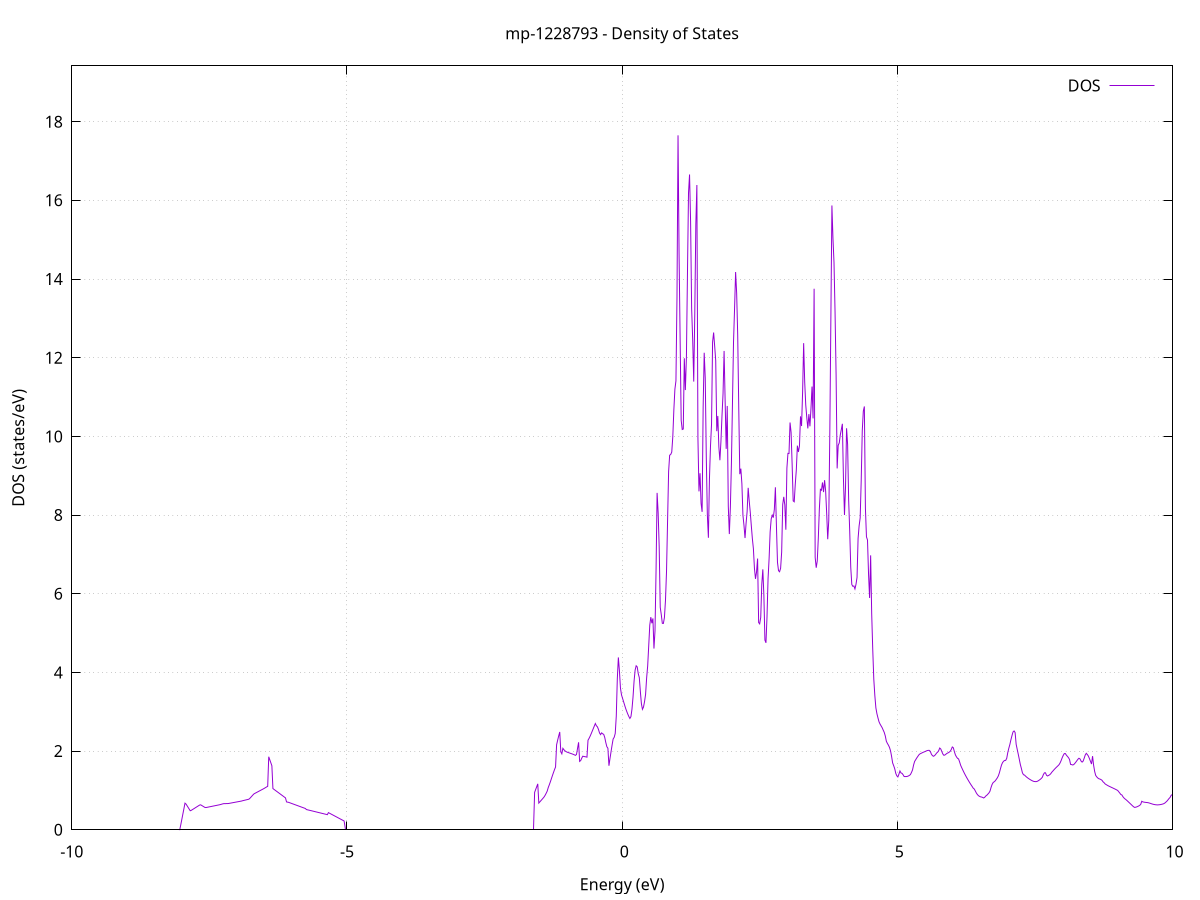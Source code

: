 set title 'mp-1228793 - Density of States'
set xlabel 'Energy (eV)'
set ylabel 'DOS (states/eV)'
set grid
set xrange [-10:10]
set yrange [0:19.419]
set xzeroaxis lt -1
set terminal png size 800,600
set output 'mp-1228793_dos_gnuplot.png'
plot '-' using 1:2 with lines title 'DOS'
-9.769100 0.000000
-9.750100 0.000000
-9.731000 0.000000
-9.712000 0.000000
-9.693000 0.000000
-9.674000 0.000000
-9.654900 0.000000
-9.635900 0.000000
-9.616900 0.000000
-9.597900 0.000000
-9.578900 0.000000
-9.559800 0.000000
-9.540800 0.000000
-9.521800 0.000000
-9.502800 0.000000
-9.483800 0.000000
-9.464700 0.000000
-9.445700 0.000000
-9.426700 0.000000
-9.407700 0.000000
-9.388700 0.000000
-9.369600 0.000000
-9.350600 0.000000
-9.331600 0.000000
-9.312600 0.000000
-9.293600 0.000000
-9.274500 0.000000
-9.255500 0.000000
-9.236500 0.000000
-9.217500 0.000000
-9.198500 0.000000
-9.179400 0.000000
-9.160400 0.000000
-9.141400 0.000000
-9.122400 0.000000
-9.103400 0.000000
-9.084300 0.000000
-9.065300 0.000000
-9.046300 0.000000
-9.027300 0.000000
-9.008300 0.000000
-8.989200 0.000000
-8.970200 0.000000
-8.951200 0.000000
-8.932200 0.000000
-8.913200 0.000000
-8.894100 0.000000
-8.875100 0.000000
-8.856100 0.000000
-8.837100 0.000000
-8.818000 0.000000
-8.799000 0.000000
-8.780000 0.000000
-8.761000 0.000000
-8.742000 0.000000
-8.722900 0.000000
-8.703900 0.000000
-8.684900 0.000000
-8.665900 0.000000
-8.646900 0.000000
-8.627800 0.000000
-8.608800 0.000000
-8.589800 0.000000
-8.570800 0.000000
-8.551800 0.000000
-8.532700 0.000000
-8.513700 0.000000
-8.494700 0.000000
-8.475700 0.000000
-8.456700 0.000000
-8.437600 0.000000
-8.418600 0.000000
-8.399600 0.000000
-8.380600 0.000000
-8.361600 0.000000
-8.342500 0.000000
-8.323500 0.000000
-8.304500 0.000000
-8.285500 0.000000
-8.266500 0.000000
-8.247400 0.000000
-8.228400 0.000000
-8.209400 0.000000
-8.190400 0.000000
-8.171400 0.000000
-8.152300 0.000000
-8.133300 0.000000
-8.114300 0.000000
-8.095300 0.000000
-8.076300 0.000000
-8.057200 0.000000
-8.038200 0.003100
-8.019200 0.130900
-8.000200 0.267300
-7.981200 0.403700
-7.962100 0.540100
-7.943100 0.676600
-7.924100 0.653500
-7.905100 0.611000
-7.886000 0.568500
-7.867000 0.526000
-7.848000 0.483500
-7.829000 0.494000
-7.810000 0.510900
-7.790900 0.527700
-7.771900 0.544600
-7.752900 0.561400
-7.733900 0.578300
-7.714900 0.595200
-7.695800 0.612000
-7.676800 0.628900
-7.657800 0.634200
-7.638800 0.617800
-7.619800 0.601400
-7.600700 0.585000
-7.581700 0.568600
-7.562700 0.564900
-7.543700 0.570300
-7.524700 0.575800
-7.505600 0.581200
-7.486600 0.586600
-7.467600 0.592100
-7.448600 0.597500
-7.429600 0.603000
-7.410500 0.608400
-7.391500 0.613900
-7.372500 0.619300
-7.353500 0.624700
-7.334500 0.630200
-7.315400 0.635600
-7.296400 0.642000
-7.277400 0.650200
-7.258400 0.658300
-7.239400 0.663700
-7.220300 0.664500
-7.201300 0.665200
-7.182300 0.665900
-7.163300 0.666700
-7.144300 0.670200
-7.125200 0.675200
-7.106200 0.680200
-7.087200 0.685200
-7.068200 0.690200
-7.049100 0.695200
-7.030100 0.700200
-7.011100 0.705200
-6.992100 0.710200
-6.973100 0.715200
-6.954000 0.720200
-6.935000 0.725200
-6.916000 0.730200
-6.897000 0.738200
-6.878000 0.744800
-6.858900 0.751200
-6.839900 0.757700
-6.820900 0.764100
-6.801900 0.770500
-6.782900 0.776900
-6.763800 0.800000
-6.744800 0.829400
-6.725800 0.858900
-6.706800 0.888300
-6.687800 0.914500
-6.668700 0.928600
-6.649700 0.942800
-6.630700 0.957000
-6.611700 0.971100
-6.592700 0.985300
-6.573600 0.999500
-6.554600 1.013600
-6.535600 1.027800
-6.516600 1.042000
-6.497600 1.057300
-6.478500 1.073500
-6.459500 1.089700
-6.440500 1.105200
-6.421500 1.856800
-6.402500 1.780200
-6.383400 1.703700
-6.364400 1.627100
-6.345400 1.047300
-6.326400 1.027600
-6.307400 1.007900
-6.288300 0.988100
-6.269300 0.968400
-6.250300 0.948700
-6.231300 0.929000
-6.212300 0.909200
-6.193200 0.889500
-6.174200 0.869800
-6.155200 0.850100
-6.136200 0.830300
-6.117100 0.810600
-6.098100 0.708200
-6.079100 0.702200
-6.060100 0.697200
-6.041100 0.687400
-6.022000 0.677700
-6.003000 0.667900
-5.984000 0.658100
-5.965000 0.648400
-5.946000 0.638600
-5.926900 0.628800
-5.907900 0.619000
-5.888900 0.609300
-5.869900 0.599500
-5.850900 0.589700
-5.831800 0.579900
-5.812800 0.570200
-5.793800 0.560400
-5.774800 0.550600
-5.755800 0.540900
-5.736700 0.513800
-5.717700 0.507600
-5.698700 0.501300
-5.679700 0.495000
-5.660700 0.488700
-5.641600 0.482300
-5.622600 0.475700
-5.603600 0.469200
-5.584600 0.462600
-5.565600 0.456100
-5.546500 0.449600
-5.527500 0.443000
-5.508500 0.436500
-5.489500 0.429900
-5.470500 0.423400
-5.451400 0.416800
-5.432400 0.410300
-5.413400 0.403700
-5.394400 0.397200
-5.375400 0.390700
-5.356300 0.384100
-5.337300 0.436200
-5.318300 0.422000
-5.299300 0.407800
-5.280200 0.393600
-5.261200 0.379500
-5.242200 0.365300
-5.223200 0.351100
-5.204200 0.336900
-5.185100 0.322700
-5.166100 0.308500
-5.147100 0.294300
-5.128100 0.280100
-5.109100 0.265900
-5.090000 0.251700
-5.071000 0.237500
-5.052000 0.223300
-5.033000 0.000000
-5.014000 0.000000
-4.994900 0.000000
-4.975900 0.000000
-4.956900 0.000000
-4.937900 0.000000
-4.918900 0.000000
-4.899800 0.000000
-4.880800 0.000000
-4.861800 0.000000
-4.842800 0.000000
-4.823800 0.000000
-4.804700 0.000000
-4.785700 0.000000
-4.766700 0.000000
-4.747700 0.000000
-4.728700 0.000000
-4.709600 0.000000
-4.690600 0.000000
-4.671600 0.000000
-4.652600 0.000000
-4.633600 0.000000
-4.614500 0.000000
-4.595500 0.000000
-4.576500 0.000000
-4.557500 0.000000
-4.538500 0.000000
-4.519400 0.000000
-4.500400 0.000000
-4.481400 0.000000
-4.462400 0.000000
-4.443400 0.000000
-4.424300 0.000000
-4.405300 0.000000
-4.386300 0.000000
-4.367300 0.000000
-4.348200 0.000000
-4.329200 0.000000
-4.310200 0.000000
-4.291200 0.000000
-4.272200 0.000000
-4.253100 0.000000
-4.234100 0.000000
-4.215100 0.000000
-4.196100 0.000000
-4.177100 0.000000
-4.158000 0.000000
-4.139000 0.000000
-4.120000 0.000000
-4.101000 0.000000
-4.082000 0.000000
-4.062900 0.000000
-4.043900 0.000000
-4.024900 0.000000
-4.005900 0.000000
-3.986900 0.000000
-3.967800 0.000000
-3.948800 0.000000
-3.929800 0.000000
-3.910800 0.000000
-3.891800 0.000000
-3.872700 0.000000
-3.853700 0.000000
-3.834700 0.000000
-3.815700 0.000000
-3.796700 0.000000
-3.777600 0.000000
-3.758600 0.000000
-3.739600 0.000000
-3.720600 0.000000
-3.701600 0.000000
-3.682500 0.000000
-3.663500 0.000000
-3.644500 0.000000
-3.625500 0.000000
-3.606500 0.000000
-3.587400 0.000000
-3.568400 0.000000
-3.549400 0.000000
-3.530400 0.000000
-3.511300 0.000000
-3.492300 0.000000
-3.473300 0.000000
-3.454300 0.000000
-3.435300 0.000000
-3.416200 0.000000
-3.397200 0.000000
-3.378200 0.000000
-3.359200 0.000000
-3.340200 0.000000
-3.321100 0.000000
-3.302100 0.000000
-3.283100 0.000000
-3.264100 0.000000
-3.245100 0.000000
-3.226000 0.000000
-3.207000 0.000000
-3.188000 0.000000
-3.169000 0.000000
-3.150000 0.000000
-3.130900 0.000000
-3.111900 0.000000
-3.092900 0.000000
-3.073900 0.000000
-3.054900 0.000000
-3.035800 0.000000
-3.016800 0.000000
-2.997800 0.000000
-2.978800 0.000000
-2.959800 0.000000
-2.940700 0.000000
-2.921700 0.000000
-2.902700 0.000000
-2.883700 0.000000
-2.864700 0.000000
-2.845600 0.000000
-2.826600 0.000000
-2.807600 0.000000
-2.788600 0.000000
-2.769600 0.000000
-2.750500 0.000000
-2.731500 0.000000
-2.712500 0.000000
-2.693500 0.000000
-2.674500 0.000000
-2.655400 0.000000
-2.636400 0.000000
-2.617400 0.000000
-2.598400 0.000000
-2.579300 0.000000
-2.560300 0.000000
-2.541300 0.000000
-2.522300 0.000000
-2.503300 0.000000
-2.484200 0.000000
-2.465200 0.000000
-2.446200 0.000000
-2.427200 0.000000
-2.408200 0.000000
-2.389100 0.000000
-2.370100 0.000000
-2.351100 0.000000
-2.332100 0.000000
-2.313100 0.000000
-2.294000 0.000000
-2.275000 0.000000
-2.256000 0.000000
-2.237000 0.000000
-2.218000 0.000000
-2.198900 0.000000
-2.179900 0.000000
-2.160900 0.000000
-2.141900 0.000000
-2.122900 0.000000
-2.103800 0.000000
-2.084800 0.000000
-2.065800 0.000000
-2.046800 0.000000
-2.027800 0.000000
-2.008700 0.000000
-1.989700 0.000000
-1.970700 0.000000
-1.951700 0.000000
-1.932700 0.000000
-1.913600 0.000000
-1.894600 0.000000
-1.875600 0.000000
-1.856600 0.000000
-1.837600 0.000000
-1.818500 0.000000
-1.799500 0.000000
-1.780500 0.000000
-1.761500 0.000000
-1.742400 0.000000
-1.723400 0.000000
-1.704400 0.000000
-1.685400 0.000000
-1.666400 0.000000
-1.647300 0.000000
-1.628300 0.000000
-1.609300 0.000000
-1.590300 0.951800
-1.571300 1.023600
-1.552200 1.095500
-1.533200 1.167500
-1.514200 0.678800
-1.495200 0.709400
-1.476200 0.739900
-1.457100 0.770500
-1.438100 0.801100
-1.419100 0.833000
-1.400100 0.875800
-1.381100 0.926200
-1.362000 0.981800
-1.343000 1.071700
-1.324000 1.141700
-1.305000 1.216400
-1.286000 1.296500
-1.266900 1.377800
-1.247900 1.453800
-1.228900 1.528900
-1.209900 1.596800
-1.190900 2.160800
-1.171800 2.277400
-1.152800 2.386500
-1.133800 2.486500
-1.114800 1.981900
-1.095800 1.930600
-1.076700 2.070700
-1.057700 2.034800
-1.038700 2.006300
-1.019700 1.987400
-1.000700 1.973800
-0.981600 1.964300
-0.962600 1.954800
-0.943600 1.945400
-0.924600 1.935900
-0.905600 1.926500
-0.886500 1.916400
-0.867500 1.904500
-0.848500 1.891600
-0.829500 1.914500
-0.810400 2.068900
-0.791400 2.223800
-0.772400 1.738300
-0.753400 1.758700
-0.734400 1.819700
-0.715300 1.870300
-0.696300 1.863600
-0.677300 1.858100
-0.658300 1.853500
-0.639300 1.846000
-0.620200 2.276900
-0.601200 2.323400
-0.582200 2.378500
-0.563200 2.439100
-0.544200 2.504500
-0.525100 2.570000
-0.506100 2.635500
-0.487100 2.701000
-0.468100 2.644900
-0.449100 2.616300
-0.430000 2.550600
-0.411000 2.461200
-0.392000 2.419300
-0.373000 2.463400
-0.354000 2.439800
-0.334900 2.425400
-0.315900 2.345300
-0.296900 2.217400
-0.277900 2.111400
-0.258900 2.072400
-0.239800 1.627200
-0.220800 1.812200
-0.201800 1.984200
-0.182800 2.152100
-0.163800 2.307100
-0.144700 2.350400
-0.125700 2.448000
-0.106700 2.885800
-0.087700 3.841200
-0.068700 4.381000
-0.049600 4.042200
-0.030600 3.599300
-0.011600 3.429500
0.007400 3.342100
0.026500 3.254800
0.045500 3.167500
0.064500 3.082400
0.083500 3.008500
0.102500 2.940800
0.121600 2.880100
0.140600 2.830000
0.159600 2.874700
0.178600 3.066000
0.197600 3.370700
0.216700 3.778900
0.235700 4.057000
0.254700 4.169300
0.273700 4.141600
0.292700 3.967400
0.311800 3.868700
0.330800 3.514200
0.349800 3.206600
0.368800 3.061800
0.387800 3.118300
0.406900 3.257200
0.425900 3.440900
0.444900 3.859900
0.463900 4.165200
0.482900 4.677900
0.502000 5.200100
0.521000 5.405500
0.540000 5.250600
0.559000 5.372400
0.578000 4.605600
0.597100 5.055400
0.616100 6.588900
0.635100 8.563600
0.654100 8.062900
0.673100 7.200500
0.692200 5.655800
0.711200 5.467700
0.730200 5.247600
0.749200 5.245000
0.768200 5.395100
0.787300 5.825400
0.806300 6.567400
0.825300 7.844000
0.844300 9.106800
0.863300 9.521900
0.882400 9.540300
0.901400 9.601400
0.920400 9.991300
0.939400 10.671100
0.958500 11.199500
0.977500 11.410600
0.996500 13.528400
1.015500 17.653800
1.034500 14.621900
1.053600 12.478400
1.072600 10.409600
1.091600 10.175000
1.110600 10.186700
1.129600 11.985400
1.148700 11.178700
1.167700 12.005200
1.186700 14.118000
1.205700 16.184000
1.224700 16.657700
1.243800 15.456800
1.262800 13.245000
1.281800 12.462200
1.300800 11.393500
1.319800 13.127700
1.338900 15.388800
1.357900 16.391300
1.376900 9.964900
1.395900 8.601800
1.414900 9.064000
1.434000 8.297300
1.453000 8.081600
1.472000 10.758400
1.491000 12.126500
1.510000 11.482900
1.529100 9.457900
1.548100 8.010400
1.567100 7.423300
1.586100 8.907200
1.605100 9.747800
1.624200 10.308600
1.643200 12.396200
1.662200 12.641100
1.681200 12.292900
1.700200 11.927100
1.719300 10.133300
1.738300 10.520300
1.757300 9.732800
1.776300 9.394500
1.795300 9.874700
1.814400 10.529100
1.833400 11.092200
1.852400 12.172000
1.871400 10.896300
1.890500 9.683000
1.909500 10.774300
1.928500 8.228800
1.947500 7.517500
1.966500 8.201600
1.985600 9.314000
2.004600 10.844500
2.023600 12.393900
2.042600 13.243300
2.061600 14.178900
2.080700 13.640000
2.099700 12.580500
2.118700 10.730200
2.137700 9.039800
2.156700 9.180300
2.175800 8.795500
2.194800 7.995600
2.213800 7.736900
2.232800 7.415800
2.251800 7.788400
2.270900 8.090600
2.289900 8.693200
2.308900 8.358900
2.327900 8.073800
2.346900 7.730500
2.366000 7.402200
2.385000 7.144900
2.404000 6.642500
2.423000 6.377800
2.442000 6.553700
2.461100 6.894200
2.480100 5.266900
2.499100 5.234300
2.518100 5.398600
2.537100 6.232900
2.556200 6.620200
2.575200 5.958600
2.594200 4.820900
2.613200 4.752600
2.632200 5.416600
2.651300 6.384000
2.670300 6.898200
2.689300 7.574600
2.708300 7.901300
2.727400 7.998000
2.746400 7.935600
2.765400 8.142400
2.784400 8.706900
2.803400 7.723500
2.822500 6.798000
2.841500 6.586100
2.860500 6.559100
2.879500 6.647500
2.898500 7.058500
2.917600 8.270300
2.936600 8.462300
2.955600 8.257700
2.974600 7.628000
2.993600 9.191200
3.012700 9.569200
3.031700 9.564800
3.050700 10.352900
3.069700 10.103000
3.088700 9.292100
3.107800 8.360200
3.126800 8.338000
3.145800 8.785100
3.164800 9.149400
3.183800 9.765300
3.202900 9.604700
3.221900 9.754300
3.240900 10.509300
3.259900 10.264100
3.278900 11.120900
3.298000 12.370800
3.317000 11.383400
3.336000 10.802200
3.355000 10.477000
3.374000 10.202300
3.393100 10.566800
3.412100 10.256400
3.431100 10.711400
3.450100 11.267700
3.469100 10.457100
3.488200 13.753900
3.507200 6.923600
3.526200 6.661400
3.545200 6.831900
3.564200 7.405900
3.583300 8.153500
3.602300 8.654500
3.621300 8.632000
3.640300 8.828300
3.659400 8.584500
3.678400 8.887600
3.697400 8.617100
3.716400 8.045500
3.735400 7.385700
3.754500 7.865100
3.773500 10.110700
3.792500 12.984700
3.811500 15.870600
3.830500 15.041100
3.849600 14.418300
3.868600 13.160000
3.887600 11.553200
3.906600 9.185900
3.925600 9.770800
3.944700 9.834000
3.963700 10.036500
3.982700 10.175400
4.001700 10.320300
4.020700 8.942300
4.039800 8.003000
4.058800 8.715500
4.077800 10.207000
4.096800 9.794800
4.115800 8.380800
4.134900 7.595300
4.153900 6.669400
4.172900 6.235200
4.191900 6.188800
4.210900 6.198300
4.230000 6.122100
4.249000 6.239400
4.268000 6.416000
4.287000 7.406500
4.306000 7.725600
4.325100 7.930400
4.344100 8.887500
4.363100 10.143200
4.382100 10.642800
4.401100 10.761300
4.420200 8.175700
4.439200 7.446900
4.458200 7.366900
4.477200 6.496000
4.496300 5.891900
4.515300 6.976800
4.534300 5.489900
4.553300 4.588700
4.572300 3.831600
4.591400 3.413500
4.610400 3.099600
4.629400 2.950400
4.648400 2.843900
4.667400 2.745000
4.686500 2.686400
4.705500 2.640600
4.724500 2.595000
4.743500 2.534200
4.762500 2.474600
4.781600 2.383600
4.800600 2.250600
4.819600 2.195300
4.838600 2.150800
4.857600 2.094800
4.876700 2.007300
4.895700 1.866500
4.914700 1.699600
4.933700 1.629900
4.952700 1.551900
4.971800 1.434600
4.990800 1.372000
5.009800 1.343400
5.028800 1.413400
5.047800 1.494500
5.066900 1.444700
5.085900 1.434400
5.104900 1.398800
5.123900 1.353800
5.142900 1.352600
5.162000 1.351900
5.181000 1.357100
5.200000 1.366900
5.219000 1.382300
5.238000 1.402700
5.257100 1.456600
5.276100 1.520100
5.295100 1.644400
5.314100 1.735600
5.333100 1.779400
5.352200 1.823700
5.371200 1.862800
5.390200 1.902000
5.409200 1.927400
5.428300 1.941000
5.447300 1.953600
5.466300 1.967600
5.485300 1.977700
5.504300 1.989500
5.523400 2.001300
5.542400 2.013600
5.561400 2.018600
5.580400 2.018900
5.599400 1.994000
5.618500 1.923100
5.637500 1.885700
5.656500 1.868500
5.675500 1.883600
5.694500 1.912200
5.713600 1.949700
5.732600 1.973200
5.751600 2.012100
5.770600 2.078200
5.789600 2.053300
5.808700 1.988300
5.827700 1.925500
5.846700 1.892900
5.865700 1.901600
5.884700 1.923500
5.903800 1.944300
5.922800 1.955400
5.941800 1.972100
5.960800 1.993800
5.979800 2.038700
5.998900 2.105100
6.017900 2.084700
6.036900 1.984600
6.055900 1.902300
6.074900 1.853200
6.094000 1.816500
6.113000 1.800800
6.132000 1.724300
6.151000 1.638600
6.170000 1.578700
6.189100 1.521300
6.208100 1.465800
6.227100 1.412900
6.246100 1.363100
6.265200 1.315200
6.284200 1.269000
6.303200 1.224300
6.322200 1.180800
6.341200 1.139800
6.360300 1.099800
6.379300 1.057600
6.398300 1.036300
6.417300 0.986200
6.436300 0.934600
6.455400 0.895300
6.474400 0.867000
6.493400 0.849000
6.512400 0.837400
6.531400 0.832300
6.550500 0.822500
6.569500 0.808100
6.588500 0.827100
6.607500 0.858700
6.626500 0.878600
6.645600 0.907200
6.664600 0.936800
6.683600 0.980400
6.702600 1.073800
6.721600 1.150500
6.740700 1.199300
6.759700 1.219900
6.778700 1.243500
6.797700 1.280700
6.816700 1.319300
6.835800 1.370300
6.854800 1.449100
6.873800 1.549700
6.892800 1.644500
6.911800 1.706900
6.930900 1.742000
6.949900 1.761900
6.968900 1.763800
6.987900 1.816300
7.006900 1.962000
7.026000 2.073400
7.045000 2.168600
7.064000 2.288100
7.083000 2.391400
7.102000 2.486100
7.121100 2.512400
7.140100 2.473300
7.159100 2.174500
7.178100 2.046500
7.197200 1.922600
7.216200 1.792000
7.235200 1.658700
7.254200 1.558900
7.273200 1.447900
7.292300 1.399700
7.311300 1.390800
7.330300 1.363600
7.349300 1.339600
7.368300 1.318800
7.387400 1.299900
7.406400 1.282200
7.425400 1.266000
7.444400 1.251300
7.463400 1.238400
7.482500 1.228500
7.501500 1.225400
7.520500 1.223500
7.539500 1.230100
7.558500 1.243500
7.577600 1.261400
7.596600 1.280900
7.615600 1.305000
7.634600 1.334900
7.653600 1.402700
7.672700 1.447600
7.691700 1.448600
7.710700 1.385700
7.729700 1.367700
7.748700 1.382100
7.767800 1.397800
7.786800 1.423500
7.805800 1.461200
7.824800 1.490500
7.843800 1.521000
7.862900 1.549800
7.881900 1.577100
7.900900 1.602800
7.919900 1.628100
7.938900 1.655300
7.958000 1.701200
7.977000 1.761100
7.996000 1.832500
8.015000 1.891200
8.034100 1.936300
8.053100 1.937900
8.072100 1.896000
8.091100 1.865100
8.110100 1.833200
8.129200 1.786500
8.148200 1.662200
8.167200 1.656700
8.186200 1.647200
8.205200 1.656400
8.224300 1.685500
8.243300 1.719100
8.262300 1.755400
8.281300 1.792200
8.300300 1.818200
8.319400 1.801600
8.338400 1.747100
8.357400 1.720100
8.376400 1.745100
8.395400 1.819600
8.414500 1.900400
8.433500 1.943000
8.452500 1.913200
8.471500 1.873500
8.490500 1.809400
8.509600 1.740600
8.528600 1.671100
8.547600 1.871700
8.566600 1.642000
8.585600 1.482800
8.604700 1.381400
8.623700 1.344500
8.642700 1.316400
8.661700 1.297700
8.680700 1.289600
8.699800 1.276100
8.718800 1.258500
8.737800 1.219700
8.756800 1.197200
8.775800 1.165400
8.794900 1.148500
8.813900 1.132400
8.832900 1.117300
8.851900 1.104200
8.870900 1.091600
8.890000 1.079000
8.909000 1.066400
8.928000 1.053800
8.947000 1.040900
8.966100 1.027800
8.985100 1.014000
9.004100 0.999700
9.023100 0.966500
9.042100 0.933300
9.061200 0.896700
9.080200 0.885500
9.099200 0.840800
9.118200 0.809300
9.137200 0.784500
9.156300 0.764000
9.175300 0.740100
9.194300 0.714900
9.213300 0.689600
9.232300 0.664400
9.251400 0.639200
9.270400 0.613100
9.289400 0.589400
9.308400 0.569700
9.327400 0.572400
9.346500 0.579800
9.365500 0.591100
9.384500 0.604500
9.403500 0.620700
9.422500 0.645100
9.441600 0.724600
9.460600 0.709200
9.479600 0.703500
9.498600 0.698500
9.517600 0.695700
9.536700 0.692600
9.555700 0.688800
9.574700 0.681500
9.593700 0.673200
9.612700 0.664400
9.631800 0.655200
9.650800 0.647800
9.669800 0.641700
9.688800 0.637100
9.707800 0.634000
9.726900 0.632500
9.745900 0.634400
9.764900 0.636900
9.783900 0.641200
9.803000 0.647000
9.822000 0.654200
9.841000 0.663400
9.860000 0.678600
9.879000 0.702600
9.898100 0.727100
9.917100 0.759100
9.936100 0.793300
9.955100 0.820300
9.974100 0.872200
9.993200 0.894400
10.012200 0.908500
10.031200 0.920600
10.050200 0.930800
10.069200 0.939100
10.088300 0.931600
10.107300 0.940500
10.126300 0.949400
10.145300 0.958400
10.164300 0.968800
10.183400 0.981700
10.202400 0.997500
10.221400 1.016000
10.240400 1.038300
10.259400 1.062200
10.278500 1.087100
10.297500 1.112500
10.316500 1.137700
10.335500 1.164700
10.354500 1.196000
10.373600 1.235300
10.392600 1.282800
10.411600 1.338400
10.430600 1.388200
10.449600 1.430400
10.468700 1.475800
10.487700 1.524900
10.506700 1.575500
10.525700 1.626900
10.544700 1.679300
10.563800 1.733000
10.582800 1.797400
10.601800 1.903200
10.620800 1.984900
10.639800 2.059500
10.658900 2.136300
10.677900 2.183900
10.696900 2.177600
10.715900 2.181400
10.735000 2.110800
10.754000 2.040300
10.773000 1.981100
10.792000 1.942300
10.811000 1.922300
10.830100 1.920500
10.849100 1.925500
10.868100 1.938500
10.887100 1.978200
10.906100 2.018300
10.925200 2.055500
10.944200 2.093900
10.963200 1.972600
10.982200 1.954200
11.001200 1.936200
11.020300 1.956900
11.039300 1.932700
11.058300 1.906300
11.077300 1.883300
11.096300 1.862700
11.115400 1.848600
11.134400 1.821100
11.153400 1.805300
11.172400 1.796500
11.191400 1.787800
11.210500 1.779800
11.229500 1.771200
11.248500 1.758900
11.267500 1.744100
11.286500 1.723200
11.305600 1.695400
11.324600 1.650500
11.343600 1.617600
11.362600 1.605800
11.381600 1.556100
11.400700 1.525600
11.419700 1.502100
11.438700 1.483700
11.457700 1.469200
11.476700 1.460100
11.495800 1.476600
11.514800 1.509200
11.533800 1.538000
11.552800 1.556500
11.571900 1.550400
11.590900 1.560900
11.609900 1.556200
11.628900 1.536200
11.647900 1.526900
11.667000 1.522400
11.686000 1.519100
11.705000 1.545000
11.724000 1.538200
11.743000 1.523000
11.762100 1.485200
11.781100 1.466800
11.800100 1.457900
11.819100 1.450300
11.838100 1.446200
11.857200 1.454900
11.876200 1.451200
11.895200 1.443600
11.914200 1.451600
11.933200 1.492700
11.952300 1.611900
11.971300 1.705300
11.990300 1.750400
12.009300 1.769900
12.028300 1.761000
12.047400 1.693500
12.066400 1.664800
12.085400 1.636300
12.104400 1.619000
12.123400 1.606100
12.142500 1.569300
12.161500 1.535200
12.180500 1.505700
12.199500 1.464000
12.218500 1.427300
12.237600 1.412100
12.256600 1.398500
12.275600 1.383100
12.294600 1.361700
12.313600 1.336600
12.332700 1.314800
12.351700 1.295600
12.370700 1.278000
12.389700 1.260100
12.408700 1.248600
12.427800 1.240500
12.446800 1.233700
12.465800 1.229400
12.484800 1.227000
12.503900 1.226300
12.522900 1.249600
12.541900 1.267400
12.560900 1.287900
12.579900 1.323000
12.599000 1.371400
12.618000 1.424600
12.637000 1.481600
12.656000 1.545600
12.675000 1.608200
12.694100 1.671400
12.713100 1.734400
12.732100 1.785500
12.751100 1.767100
12.770100 1.748600
12.789200 1.738200
12.808200 1.744300
12.827200 1.744900
12.846200 1.748700
12.865200 1.754700
12.884300 1.761400
12.903300 1.768800
12.922300 1.776900
12.941300 1.785800
12.960300 1.795700
12.979400 1.824500
12.998400 1.838200
13.017400 1.851200
13.036400 1.860200
13.055400 1.857800
13.074500 1.852100
13.093500 1.847200
13.112500 1.840500
13.131500 1.816800
13.150500 1.821100
13.169600 1.842400
13.188600 1.860700
13.207600 1.896100
13.226600 1.918500
13.245600 1.940000
13.264700 1.960000
13.283700 1.983700
13.302700 2.002600
13.321700 2.005700
13.340800 1.980500
13.359800 1.974700
13.378800 2.055600
13.397800 1.938400
13.416800 1.813100
13.435900 1.737900
13.454900 1.620800
13.473900 1.481500
13.492900 1.387400
13.511900 1.322300
13.531000 1.279500
13.550000 1.262100
13.569000 1.238800
13.588000 1.221000
13.607000 1.194700
13.626100 1.193600
13.645100 1.200500
13.664100 1.209400
13.683100 1.226200
13.702100 1.249300
13.721200 1.280600
13.740200 1.333600
13.759200 1.415400
13.778200 1.460000
13.797200 1.596400
13.816300 1.608200
13.835300 1.599700
13.854300 1.626800
13.873300 1.639800
13.892300 1.645600
13.911400 1.667500
13.930400 1.705500
13.949400 1.738400
13.968400 1.778100
13.987400 1.823500
14.006500 1.863000
14.025500 1.881400
14.044500 1.896100
14.063500 2.013000
14.082500 2.116000
14.101600 2.119800
14.120600 2.022200
14.139600 2.023800
14.158600 2.028800
14.177600 2.037900
14.196700 2.063300
14.215700 2.035100
14.234700 2.071700
14.253700 2.116300
14.272800 2.155500
14.291800 2.165300
14.310800 2.214400
14.329800 2.265500
14.348800 2.315900
14.367900 2.375600
14.386900 2.439000
14.405900 2.470500
14.424900 2.400200
14.443900 2.375700
14.463000 2.337400
14.482000 2.300900
14.501000 2.273900
14.520000 2.254100
14.539000 2.243200
14.558100 2.269800
14.577100 2.316600
14.596100 2.281400
14.615100 2.280000
14.634100 2.247200
14.653200 2.333700
14.672200 2.337300
14.691200 2.374600
14.710200 2.390800
14.729200 2.398500
14.748300 2.354600
14.767300 2.269600
14.786300 2.150600
14.805300 2.060000
14.824300 1.987100
14.843400 1.925700
14.862400 1.910600
14.881400 1.918400
14.900400 1.968800
14.919400 2.007900
14.938500 2.048600
14.957500 2.090300
14.976500 2.132300
14.995500 2.314700
15.014500 2.166400
15.033600 2.194300
15.052600 2.218600
15.071600 2.236200
15.090600 2.254200
15.109600 2.270900
15.128700 2.264700
15.147700 2.267800
15.166700 2.268300
15.185700 2.260900
15.204800 2.256500
15.223800 2.260500
15.242800 2.270100
15.261800 2.306600
15.280800 2.308900
15.299900 2.310100
15.318900 2.249300
15.337900 2.125100
15.356900 2.055600
15.375900 1.994900
15.395000 1.950100
15.414000 1.891700
15.433000 1.831700
15.452000 1.798700
15.471000 1.779500
15.490100 1.768800
15.509100 1.760400
15.528100 1.760600
15.547100 1.763100
15.566100 1.757400
15.585200 1.762400
15.604200 1.767800
15.623200 1.772800
15.642200 1.777200
15.661200 1.779000
15.680300 1.792400
15.699300 1.807200
15.718300 1.808700
15.737300 1.844000
15.756300 1.867600
15.775400 1.888300
15.794400 1.910100
15.813400 1.940600
15.832400 1.992800
15.851400 2.054900
15.870500 2.109400
15.889500 2.144200
15.908500 2.181800
15.927500 2.222800
15.946500 2.251400
15.965600 2.266600
15.984600 2.284400
16.003600 2.291200
16.022600 2.297000
16.041700 2.303700
16.060700 2.310200
16.079700 2.319100
16.098700 2.329100
16.117700 2.375000
16.136800 2.385000
16.155800 2.398700
16.174800 2.415900
16.193800 2.456900
16.212800 2.484400
16.231900 2.488100
16.250900 2.478000
16.269900 2.401400
16.288900 2.361400
16.307900 2.338200
16.327000 2.314500
16.346000 2.291600
16.365000 2.244900
16.384000 2.198200
16.403000 2.173300
16.422100 2.158300
16.441100 2.140200
16.460100 2.128300
16.479100 2.122300
16.498100 2.125200
16.517200 2.088200
16.536200 2.028300
16.555200 1.998000
16.574200 1.982800
16.593200 2.045900
16.612300 2.333800
16.631300 2.113200
16.650300 2.051000
16.669300 2.025900
16.688300 2.037500
16.707400 2.055000
16.726400 2.111900
16.745400 2.219200
16.764400 2.333700
16.783400 2.418700
16.802500 2.481300
16.821500 2.562100
16.840500 2.677300
16.859500 2.800100
16.878500 2.911400
16.897600 2.908400
16.916600 2.981600
16.935600 3.057400
16.954600 3.146100
16.973700 3.234700
16.992700 3.294400
17.011700 3.203100
17.030700 3.153400
17.049700 3.124700
17.068800 3.111700
17.087800 3.110200
17.106800 3.103400
17.125800 3.107700
17.144800 3.136800
17.163900 3.317300
17.182900 3.239300
17.201900 3.266000
17.220900 3.290600
17.239900 3.156900
17.259000 3.128600
17.278000 3.059400
17.297000 3.035900
17.316000 3.052300
17.335000 2.972500
17.354100 2.940900
17.373100 2.906400
17.392100 2.817200
17.411100 2.708100
17.430100 2.631200
17.449200 2.573000
17.468200 2.514300
17.487200 2.472600
17.506200 2.396400
17.525200 2.350900
17.544300 2.328200
17.563300 2.314400
17.582300 2.303800
17.601300 2.275500
17.620300 2.268300
17.639400 2.263600
17.658400 2.261300
17.677400 2.261200
17.696400 2.261400
17.715400 2.263800
17.734500 2.279000
17.753500 2.313400
17.772500 2.302400
17.791500 2.303500
17.810600 2.304900
17.829600 2.304800
17.848600 2.296800
17.867600 2.284900
17.886600 2.268900
17.905700 2.250200
17.924700 2.230900
17.943700 2.225900
17.962700 2.227000
17.981700 2.228700
18.000800 2.232400
18.019800 2.213700
18.038800 2.212600
18.057800 2.222500
18.076800 2.246200
18.095900 2.277900
18.114900 2.315600
18.133900 2.350100
18.152900 2.400400
18.171900 2.453400
18.191000 2.501900
18.210000 2.548500
18.229000 2.523900
18.248000 2.481400
18.267000 2.440600
18.286100 2.416600
18.305100 2.404800
18.324100 2.394000
18.343100 2.386700
18.362100 2.390500
18.381200 2.390400
18.400200 2.386000
18.419200 2.393800
18.438200 2.401700
18.457200 2.409300
18.476300 2.410700
18.495300 2.388400
18.514300 2.366400
18.533300 2.345900
18.552300 2.344800
18.571400 2.335700
18.590400 2.328600
18.609400 2.330800
18.628400 2.337200
18.647400 2.343900
18.666500 2.348500
18.685500 2.351000
18.704500 2.353400
18.723500 2.366400
18.742600 2.375900
18.761600 2.402600
18.780600 2.405900
18.799600 2.460000
18.818600 2.519400
18.837700 2.342400
18.856700 2.290600
18.875700 2.298000
18.894700 2.278100
18.913700 2.262000
18.932800 2.248700
18.951800 2.293700
18.970800 2.274700
18.989800 2.256100
19.008800 2.230300
19.027900 2.210200
19.046900 2.195300
19.065900 2.189800
19.084900 2.205500
19.103900 2.214300
19.123000 2.224100
19.142000 2.230700
19.161000 2.233800
19.180000 2.233300
19.199000 2.232500
19.218100 2.234000
19.237100 2.232200
19.256100 2.227700
19.275100 2.297200
19.294100 2.316700
19.313200 2.326100
19.332200 2.364000
19.351200 2.413600
19.370200 2.472200
19.389200 2.512500
19.408300 2.535100
19.427300 2.515500
19.446300 2.508100
19.465300 2.470200
19.484300 2.424700
19.503400 2.417100
19.522400 2.455400
19.541400 2.502200
19.560400 2.519800
19.579500 2.528200
19.598500 2.527600
19.617500 2.526800
19.636500 2.526200
19.655500 2.510400
19.674600 2.497900
19.693600 2.483700
19.712600 2.464500
19.731600 2.452500
19.750600 2.434000
19.769700 2.435100
19.788700 2.444500
19.807700 2.452400
19.826700 2.458900
19.845700 2.445000
19.864800 2.430700
19.883800 2.432300
19.902800 2.439200
19.921800 2.455900
19.940800 2.416500
19.959900 2.334900
19.978900 2.320100
19.997900 2.327200
20.016900 2.341000
20.035900 2.357500
20.055000 2.373400
20.074000 2.381100
20.093000 2.448700
20.112000 2.556000
20.131000 2.614600
20.150100 2.580300
20.169100 2.487900
20.188100 2.353300
20.207100 2.218600
20.226100 2.130500
20.245200 2.146600
20.264200 2.146300
20.283200 2.142000
20.302200 2.133700
20.321200 2.122800
20.340300 2.106600
20.359300 2.096000
20.378300 2.093800
20.397300 2.097400
20.416300 2.104400
20.435400 2.121300
20.454400 2.094400
20.473400 2.065500
20.492400 2.034700
20.511500 2.001000
20.530500 1.965200
20.549500 2.006200
20.568500 2.059000
20.587500 1.979200
20.606600 1.962000
20.625600 1.974900
20.644600 1.987700
20.663600 2.005700
20.682600 2.018600
20.701700 2.034300
20.720700 2.052500
20.739700 2.071200
20.758700 2.096700
20.777700 2.142100
20.796800 2.154100
20.815800 2.230500
20.834800 2.254800
20.853800 2.289300
20.872800 2.313900
20.891900 2.391800
20.910900 2.399300
20.929900 2.402600
20.948900 2.401500
20.967900 2.398900
20.987000 2.396300
21.006000 2.393100
21.025000 2.390300
21.044000 2.384000
21.063000 2.509600
21.082100 2.502800
21.101100 2.486800
21.120100 2.464300
21.139100 2.435800
21.158100 2.393300
21.177200 2.401000
21.196200 2.348400
21.215200 2.303800
21.234200 2.267800
21.253200 2.237600
21.272300 2.209400
21.291300 2.188600
21.310300 2.171300
21.329300 2.145100
21.348400 2.073600
21.367400 2.049600
21.386400 2.060600
21.405400 2.058300
21.424400 2.056300
21.443500 2.062700
21.462500 2.089200
21.481500 2.160300
21.500500 2.272900
21.519500 2.409300
21.538600 2.534800
21.557600 2.485000
21.576600 2.474400
21.595600 2.500100
21.614600 2.514400
21.633700 2.504200
21.652700 2.486500
21.671700 2.505700
21.690700 2.522100
21.709700 2.528300
21.728800 2.538900
21.747800 2.557000
21.766800 2.584500
21.785800 2.619800
21.804800 2.664400
21.823900 2.718000
21.842900 2.776800
21.861900 2.830300
21.880900 3.087300
21.899900 2.969400
21.919000 2.898100
21.938000 2.886900
21.957000 2.877900
21.976000 2.911000
21.995000 2.953200
22.014100 2.985800
22.033100 3.014900
22.052100 3.061200
22.071100 3.111800
22.090100 3.166100
22.109200 3.269500
22.128200 3.416900
22.147200 3.625600
22.166200 3.805800
22.185200 3.990600
22.204300 3.636200
22.223300 3.087500
22.242300 2.864900
22.261300 2.743500
22.280400 2.814500
22.299400 2.791800
22.318400 2.762100
22.337400 2.757200
22.356400 2.752800
22.375500 2.762600
22.394500 2.759900
22.413500 2.831200
22.432500 3.024000
22.451500 3.018100
22.470600 3.158100
22.489600 3.308700
22.508600 3.452900
22.527600 3.485800
22.546600 3.613100
22.565700 3.499800
22.584700 3.359300
22.603700 3.252500
22.622700 3.129100
22.641700 2.981300
22.660800 2.758400
22.679800 2.600300
22.698800 2.541300
22.717800 2.564600
22.736800 2.595100
22.755900 2.671700
22.774900 2.707100
22.793900 2.781900
22.812900 2.809400
22.831900 2.800700
22.851000 2.841900
22.870000 2.943900
22.889000 3.100000
22.908000 3.309300
22.927000 3.657500
22.946100 3.450600
22.965100 3.304400
22.984100 3.174100
23.003100 3.064000
23.022100 2.983200
23.041200 2.851500
23.060200 2.680200
23.079200 2.551500
23.098200 2.433800
23.117300 2.329200
23.136300 2.230800
23.155300 2.131400
23.174300 2.038500
23.193300 1.950100
23.212400 1.965700
23.231400 1.910800
23.250400 1.861900
23.269400 1.840300
23.288400 1.831300
23.307500 1.823300
23.326500 1.803200
23.345500 1.818800
23.364500 1.864700
23.383500 1.931200
23.402600 2.075000
23.421600 2.241000
23.440600 2.403600
23.459600 2.434300
23.478600 2.398700
23.497700 2.472500
23.516700 2.611900
23.535700 2.925600
23.554700 3.257500
23.573700 3.373900
23.592800 3.351100
23.611800 3.309300
23.630800 3.275000
23.649800 3.187000
23.668800 3.165400
23.687900 3.157300
23.706900 3.152100
23.725900 3.241500
23.744900 3.124700
23.763900 3.035400
23.783000 3.052100
23.802000 3.135200
23.821000 3.157500
23.840000 3.071800
23.859000 3.003200
23.878100 2.948900
23.897100 2.978800
23.916100 3.115700
23.935100 3.123200
23.954100 3.083100
23.973200 3.102600
23.992200 3.134800
24.011200 3.137300
24.030200 3.139400
24.049300 3.053600
24.068300 3.060700
24.087300 3.064200
24.106300 3.073100
24.125300 3.087900
24.144400 3.108000
24.163400 3.112500
24.182400 3.084900
24.201400 3.038600
24.220400 3.080600
24.239500 3.057500
24.258500 3.019800
24.277500 2.980100
24.296500 3.001900
24.315500 3.035500
24.334600 3.013000
24.353600 2.987700
24.372600 2.934900
24.391600 2.885400
24.410600 2.864700
24.429700 2.861800
24.448700 2.855700
24.467700 2.831300
24.486700 2.786200
24.505700 2.743300
24.524800 2.709800
24.543800 2.679100
24.562800 2.603900
24.581800 2.586900
24.600800 2.573800
24.619900 2.571300
24.638900 2.572100
24.657900 2.571300
24.676900 2.588700
24.695900 2.693600
24.715000 2.631600
24.734000 2.731200
24.753000 2.678300
24.772000 2.694900
24.791000 2.753700
24.810100 2.827400
24.829100 2.912600
24.848100 3.005500
24.867100 2.997400
24.886200 3.019100
24.905200 2.940000
24.924200 2.893000
24.943200 2.885200
24.962200 2.875800
24.981300 2.869000
25.000300 2.867700
25.019300 2.859500
25.038300 2.852500
25.057300 2.854800
25.076400 2.880500
25.095400 2.879500
25.114400 2.883600
25.133400 2.931700
25.152400 2.980200
25.171500 3.050700
25.190500 3.126300
25.209500 3.179200
25.228500 3.259400
25.247500 3.318900
25.266600 3.338700
25.285600 3.363900
25.304600 3.453700
25.323600 3.509100
25.342600 3.546500
25.361700 3.557000
25.380700 3.581600
25.399700 3.691000
25.418700 3.657000
25.437700 3.626900
25.456800 3.602600
25.475800 3.598400
25.494800 3.611000
25.513800 3.677400
25.532800 3.644400
25.551900 3.589900
25.570900 3.531800
25.589900 3.461900
25.608900 3.433200
25.627900 3.427300
25.647000 3.330900
25.666000 3.297700
25.685000 3.289000
25.704000 3.296700
25.723000 3.296000
25.742100 3.293400
25.761100 3.280600
25.780100 3.270500
25.799100 3.292600
25.818200 3.271200
25.837200 3.248400
25.856200 3.212100
25.875200 3.157500
25.894200 3.101700
25.913300 3.047600
25.932300 2.986500
25.951300 2.998500
25.970300 2.944700
25.989300 2.913000
26.008400 2.923800
26.027400 2.953300
26.046400 3.000500
26.065400 3.162800
26.084400 3.261900
26.103500 3.350500
26.122500 3.462600
26.141500 3.599500
26.160500 3.778000
26.179500 3.991900
26.198600 4.282800
26.217600 4.623700
26.236600 5.279500
26.255600 6.097200
26.274600 7.801900
26.293700 11.093300
26.312700 12.138900
26.331700 13.482100
26.350700 19.190300
26.369700 28.554700
26.388800 54.943200
26.407800 86.194000
26.426800 44.209700
26.445800 11.692400
26.464800 3.155100
26.483900 0.801300
26.502900 0.351900
26.521900 0.123900
26.540900 0.005800
26.559900 0.000000
26.579000 0.000000
26.598000 0.000000
26.617000 0.000000
26.636000 0.000000
26.655000 0.000000
26.674100 0.000000
26.693100 0.000000
26.712100 0.000000
26.731100 0.000000
26.750200 0.000000
26.769200 0.000000
26.788200 0.000000
26.807200 0.000000
26.826200 0.000000
26.845300 0.000000
26.864300 0.000000
26.883300 0.000000
26.902300 0.000000
26.921300 0.000000
26.940400 0.000000
26.959400 0.000000
26.978400 0.000000
26.997400 0.000000
27.016400 0.000000
27.035500 0.000000
27.054500 0.000000
27.073500 0.000000
27.092500 0.000000
27.111500 0.000000
27.130600 0.000000
27.149600 0.000000
27.168600 0.000000
27.187600 0.000000
27.206600 0.000000
27.225700 0.000000
27.244700 0.000000
27.263700 0.000000
27.282700 0.000000
27.301700 0.000000
27.320800 0.000000
27.339800 0.000000
27.358800 0.000000
27.377800 0.000000
27.396800 0.000000
27.415900 0.000000
27.434900 0.000000
27.453900 0.000000
27.472900 0.000000
27.491900 0.000000
27.511000 0.000000
27.530000 0.000000
27.549000 0.000000
27.568000 0.000000
27.587100 0.000000
27.606100 0.000000
27.625100 0.000000
27.644100 0.000000
27.663100 0.000000
27.682200 0.000000
27.701200 0.000000
27.720200 0.000000
27.739200 0.000000
27.758200 0.000000
27.777300 0.000000
27.796300 0.000000
27.815300 0.000000
27.834300 0.000000
27.853300 0.000000
27.872400 0.000000
27.891400 0.000000
27.910400 0.000000
27.929400 0.000000
27.948400 0.000000
27.967500 0.000000
27.986500 0.000000
28.005500 0.000000
28.024500 0.000000
28.043500 0.000000
28.062600 0.000000
28.081600 0.000000
28.100600 0.000000
28.119600 0.000000
28.138600 0.000000
28.157700 0.000000
28.176700 0.000000
28.195700 0.000000
28.214700 0.000000
28.233700 0.000000
28.252800 0.000000
28.271800 0.000000
e
